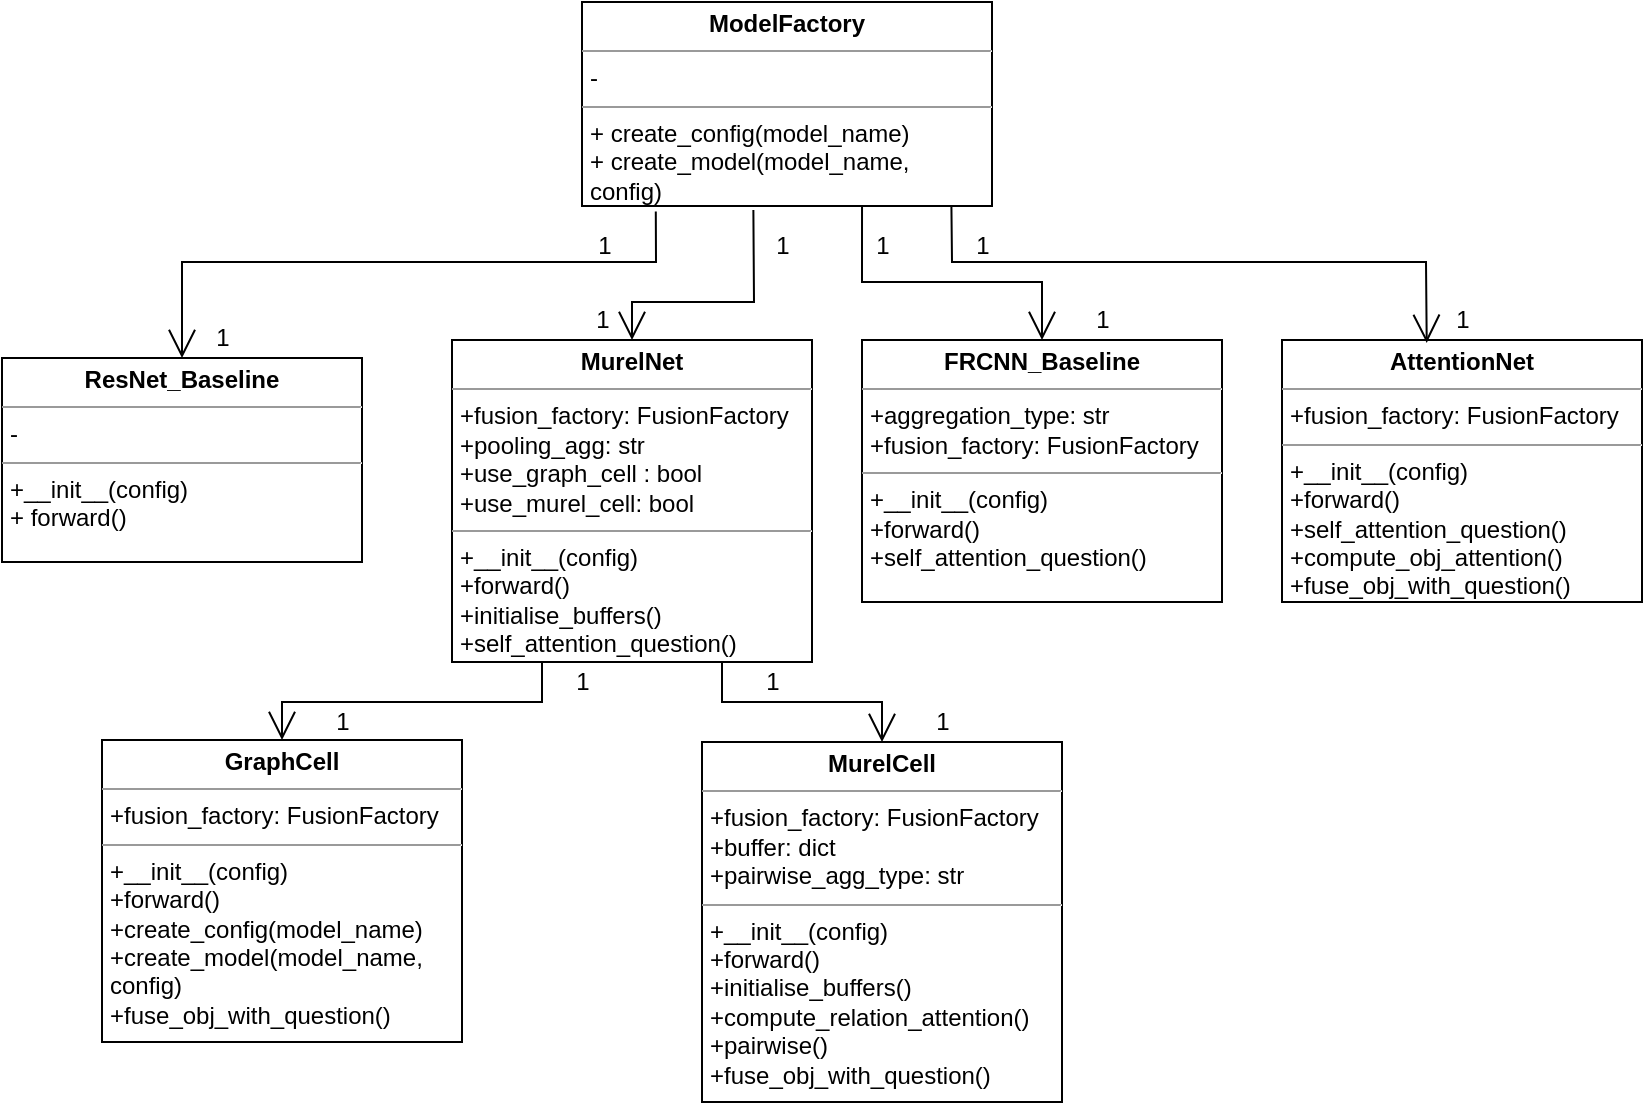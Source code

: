 <mxfile version="12.9.6" type="device"><diagram id="v1ObTeHaayjhfbyVSz2P" name="Page-1"><mxGraphModel dx="1038" dy="595" grid="1" gridSize="10" guides="1" tooltips="1" connect="1" arrows="1" fold="1" page="1" pageScale="1" pageWidth="850" pageHeight="1100" math="0" shadow="0"><root><mxCell id="0"/><mxCell id="1" parent="0"/><mxCell id="gy2Ife_cR4ZQ15RlMTbD-2" value="&lt;p style=&quot;margin: 0px ; margin-top: 4px ; text-align: center&quot;&gt;&lt;b&gt;ModelFactory&lt;/b&gt;&lt;/p&gt;&lt;hr size=&quot;1&quot;&gt;&lt;p style=&quot;margin: 0px ; margin-left: 4px&quot;&gt;&lt;span&gt;-&lt;/span&gt;&lt;/p&gt;&lt;hr size=&quot;1&quot;&gt;&lt;p style=&quot;margin: 0px ; margin-left: 4px&quot;&gt;+ create_config(model_name)&lt;br&gt;&lt;/p&gt;&lt;p style=&quot;margin: 0px ; margin-left: 4px&quot;&gt;+ create_model(model_name,&amp;nbsp;&lt;/p&gt;&lt;p style=&quot;margin: 0px ; margin-left: 4px&quot;&gt;config)&lt;/p&gt;" style="verticalAlign=top;align=left;overflow=fill;fontSize=12;fontFamily=Helvetica;html=1;rounded=0;shadow=0;comic=0;labelBackgroundColor=none;strokeWidth=1" vertex="1" parent="1"><mxGeometry x="310" y="10" width="205" height="102" as="geometry"/></mxCell><mxCell id="gy2Ife_cR4ZQ15RlMTbD-3" value="&lt;p style=&quot;margin: 0px ; margin-top: 4px ; text-align: center&quot;&gt;&lt;b&gt;MurelNet&lt;/b&gt;&lt;/p&gt;&lt;hr size=&quot;1&quot;&gt;&lt;p style=&quot;margin: 0px ; margin-left: 4px&quot;&gt;+fusion_factory: FusionFactory&lt;/p&gt;&lt;p style=&quot;margin: 0px ; margin-left: 4px&quot;&gt;+pooling_agg: str&lt;/p&gt;&lt;p style=&quot;margin: 0px ; margin-left: 4px&quot;&gt;+use_graph_cell : bool&lt;/p&gt;&lt;p style=&quot;margin: 0px ; margin-left: 4px&quot;&gt;+use_murel_cell: bool&lt;/p&gt;&lt;hr size=&quot;1&quot;&gt;&lt;p style=&quot;margin: 0px ; margin-left: 4px&quot;&gt;+__init__(config)&lt;/p&gt;&lt;p style=&quot;margin: 0px ; margin-left: 4px&quot;&gt;+forward()&lt;/p&gt;&lt;p style=&quot;margin: 0px ; margin-left: 4px&quot;&gt;+initialise_buffers()&lt;/p&gt;&lt;p style=&quot;margin: 0px ; margin-left: 4px&quot;&gt;+self_attention_question()&lt;/p&gt;" style="verticalAlign=top;align=left;overflow=fill;fontSize=12;fontFamily=Helvetica;html=1;rounded=0;shadow=0;comic=0;labelBackgroundColor=none;strokeWidth=1" vertex="1" parent="1"><mxGeometry x="245" y="179" width="180" height="161" as="geometry"/></mxCell><mxCell id="gy2Ife_cR4ZQ15RlMTbD-4" value="&lt;p style=&quot;margin: 0px ; margin-top: 4px ; text-align: center&quot;&gt;&lt;b&gt;MurelCell&lt;/b&gt;&lt;/p&gt;&lt;hr size=&quot;1&quot;&gt;&lt;p style=&quot;margin: 0px ; margin-left: 4px&quot;&gt;+fusion_factory: FusionFactory&lt;/p&gt;&lt;p style=&quot;margin: 0px ; margin-left: 4px&quot;&gt;+buffer: dict&lt;/p&gt;&lt;p style=&quot;margin: 0px ; margin-left: 4px&quot;&gt;+pairwise_agg_type: str&lt;/p&gt;&lt;hr size=&quot;1&quot;&gt;&lt;p style=&quot;margin: 0px ; margin-left: 4px&quot;&gt;+__init__(config)&lt;/p&gt;&lt;p style=&quot;margin: 0px ; margin-left: 4px&quot;&gt;+forward()&lt;/p&gt;&lt;p style=&quot;margin: 0px ; margin-left: 4px&quot;&gt;+initialise_buffers()&lt;/p&gt;&lt;p style=&quot;margin: 0px ; margin-left: 4px&quot;&gt;&lt;span&gt;+compute_relation_attention()&lt;/span&gt;&lt;/p&gt;&lt;p style=&quot;margin: 0px ; margin-left: 4px&quot;&gt;&lt;span&gt;+pairwise()&lt;/span&gt;&lt;/p&gt;&lt;p style=&quot;margin: 0px ; margin-left: 4px&quot;&gt;&lt;span&gt;+fuse_obj_with_question()&lt;/span&gt;&lt;/p&gt;" style="verticalAlign=top;align=left;overflow=fill;fontSize=12;fontFamily=Helvetica;html=1;rounded=0;shadow=0;comic=0;labelBackgroundColor=none;strokeWidth=1" vertex="1" parent="1"><mxGeometry x="370" y="380" width="180" height="180" as="geometry"/></mxCell><mxCell id="gy2Ife_cR4ZQ15RlMTbD-5" value="&lt;p style=&quot;margin: 0px ; margin-top: 4px ; text-align: center&quot;&gt;&lt;b&gt;AttentionNet&lt;/b&gt;&lt;/p&gt;&lt;hr size=&quot;1&quot;&gt;&lt;p style=&quot;margin: 0px ; margin-left: 4px&quot;&gt;+fusion_factory: FusionFactory&lt;/p&gt;&lt;hr size=&quot;1&quot;&gt;&lt;p style=&quot;margin: 0px ; margin-left: 4px&quot;&gt;+__init__(config)&lt;/p&gt;&lt;p style=&quot;margin: 0px ; margin-left: 4px&quot;&gt;+forward()&lt;/p&gt;&lt;p style=&quot;margin: 0px ; margin-left: 4px&quot;&gt;+self_attention_question()&lt;/p&gt;&lt;p style=&quot;margin: 0px ; margin-left: 4px&quot;&gt;+compute_obj_attention()&lt;/p&gt;&lt;p style=&quot;margin: 0px ; margin-left: 4px&quot;&gt;+fuse_obj_with_question()&lt;/p&gt;" style="verticalAlign=top;align=left;overflow=fill;fontSize=12;fontFamily=Helvetica;html=1;rounded=0;shadow=0;comic=0;labelBackgroundColor=none;strokeWidth=1" vertex="1" parent="1"><mxGeometry x="660" y="179" width="180" height="131" as="geometry"/></mxCell><mxCell id="gy2Ife_cR4ZQ15RlMTbD-6" value="&lt;p style=&quot;margin: 0px ; margin-top: 4px ; text-align: center&quot;&gt;&lt;b&gt;FRCNN_Baseline&lt;/b&gt;&lt;/p&gt;&lt;hr size=&quot;1&quot;&gt;&lt;p style=&quot;margin: 0px ; margin-left: 4px&quot;&gt;+aggregation_type: str&lt;/p&gt;&lt;p style=&quot;margin: 0px ; margin-left: 4px&quot;&gt;+fusion_factory: FusionFactory&lt;/p&gt;&lt;hr size=&quot;1&quot;&gt;&lt;p style=&quot;margin: 0px ; margin-left: 4px&quot;&gt;+__init__(config)&lt;/p&gt;&lt;p style=&quot;margin: 0px ; margin-left: 4px&quot;&gt;+forward()&lt;/p&gt;&lt;p style=&quot;margin: 0px ; margin-left: 4px&quot;&gt;+self_attention_question()&lt;/p&gt;&lt;p style=&quot;margin: 0px ; margin-left: 4px&quot;&gt;&lt;br&gt;&lt;/p&gt;" style="verticalAlign=top;align=left;overflow=fill;fontSize=12;fontFamily=Helvetica;html=1;rounded=0;shadow=0;comic=0;labelBackgroundColor=none;strokeWidth=1" vertex="1" parent="1"><mxGeometry x="450" y="179" width="180" height="131" as="geometry"/></mxCell><mxCell id="gy2Ife_cR4ZQ15RlMTbD-7" value="&lt;p style=&quot;margin: 0px ; margin-top: 4px ; text-align: center&quot;&gt;&lt;b&gt;GraphCell&lt;/b&gt;&lt;/p&gt;&lt;hr size=&quot;1&quot;&gt;&lt;p style=&quot;margin: 0px ; margin-left: 4px&quot;&gt;+fusion_factory: FusionFactory&lt;br&gt;&lt;/p&gt;&lt;hr size=&quot;1&quot;&gt;&lt;p style=&quot;margin: 0px ; margin-left: 4px&quot;&gt;+__init__(config)&lt;/p&gt;&lt;p style=&quot;margin: 0px ; margin-left: 4px&quot;&gt;+forward()&lt;/p&gt;&lt;p style=&quot;margin: 0px ; margin-left: 4px&quot;&gt;+create_config(model_name)&lt;br&gt;&lt;/p&gt;&lt;p style=&quot;margin: 0px ; margin-left: 4px&quot;&gt;+create_model(model_name,&amp;nbsp;&lt;/p&gt;&lt;p style=&quot;margin: 0px ; margin-left: 4px&quot;&gt;config)&lt;/p&gt;&lt;p style=&quot;margin: 0px ; margin-left: 4px&quot;&gt;+fuse_obj_with_question()&lt;/p&gt;" style="verticalAlign=top;align=left;overflow=fill;fontSize=12;fontFamily=Helvetica;html=1;rounded=0;shadow=0;comic=0;labelBackgroundColor=none;strokeWidth=1" vertex="1" parent="1"><mxGeometry x="70" y="379" width="180" height="151" as="geometry"/></mxCell><mxCell id="gy2Ife_cR4ZQ15RlMTbD-8" value="&lt;p style=&quot;margin: 0px ; margin-top: 4px ; text-align: center&quot;&gt;&lt;b&gt;ResNet_Baseline&lt;/b&gt;&lt;/p&gt;&lt;hr size=&quot;1&quot;&gt;&lt;p style=&quot;margin: 0px ; margin-left: 4px&quot;&gt;&lt;span&gt;-&lt;/span&gt;&lt;/p&gt;&lt;hr size=&quot;1&quot;&gt;&lt;p style=&quot;margin: 0px ; margin-left: 4px&quot;&gt;+__init__(config)&lt;/p&gt;&lt;p style=&quot;margin: 0px ; margin-left: 4px&quot;&gt;+ forward()&lt;/p&gt;" style="verticalAlign=top;align=left;overflow=fill;fontSize=12;fontFamily=Helvetica;html=1;rounded=0;shadow=0;comic=0;labelBackgroundColor=none;strokeWidth=1" vertex="1" parent="1"><mxGeometry x="20" y="188" width="180" height="102" as="geometry"/></mxCell><mxCell id="gy2Ife_cR4ZQ15RlMTbD-12" value="" style="endArrow=open;endFill=1;endSize=12;html=1;entryX=0.5;entryY=0;entryDx=0;entryDy=0;rounded=0;exitX=0.18;exitY=1.027;exitDx=0;exitDy=0;exitPerimeter=0;" edge="1" parent="1" source="gy2Ife_cR4ZQ15RlMTbD-2" target="gy2Ife_cR4ZQ15RlMTbD-8"><mxGeometry width="160" relative="1" as="geometry"><mxPoint x="417" y="112" as="sourcePoint"/><mxPoint x="500" y="130" as="targetPoint"/><Array as="points"><mxPoint x="347" y="140"/><mxPoint x="110" y="140"/></Array></mxGeometry></mxCell><mxCell id="gy2Ife_cR4ZQ15RlMTbD-13" value="" style="endArrow=open;endFill=1;endSize=12;html=1;rounded=0;entryX=0.5;entryY=0;entryDx=0;entryDy=0;exitX=0.418;exitY=1.02;exitDx=0;exitDy=0;exitPerimeter=0;" edge="1" parent="1" source="gy2Ife_cR4ZQ15RlMTbD-2" target="gy2Ife_cR4ZQ15RlMTbD-3"><mxGeometry width="160" relative="1" as="geometry"><mxPoint x="420" y="112" as="sourcePoint"/><mxPoint x="335" y="160" as="targetPoint"/><Array as="points"><mxPoint x="396" y="160"/><mxPoint x="335" y="160"/></Array></mxGeometry></mxCell><mxCell id="gy2Ife_cR4ZQ15RlMTbD-16" value="" style="endArrow=open;endFill=1;endSize=12;html=1;exitX=0.683;exitY=1.004;exitDx=0;exitDy=0;rounded=0;entryX=0.5;entryY=0;entryDx=0;entryDy=0;exitPerimeter=0;" edge="1" parent="1" source="gy2Ife_cR4ZQ15RlMTbD-2" target="gy2Ife_cR4ZQ15RlMTbD-6"><mxGeometry width="160" relative="1" as="geometry"><mxPoint x="480" y="150" as="sourcePoint"/><mxPoint x="640" y="150" as="targetPoint"/><Array as="points"><mxPoint x="450" y="150"/><mxPoint x="540" y="150"/></Array></mxGeometry></mxCell><mxCell id="gy2Ife_cR4ZQ15RlMTbD-17" value="" style="endArrow=open;endFill=1;endSize=12;html=1;exitX=0.901;exitY=0.996;exitDx=0;exitDy=0;exitPerimeter=0;rounded=0;entryX=0.402;entryY=0.011;entryDx=0;entryDy=0;entryPerimeter=0;" edge="1" parent="1" source="gy2Ife_cR4ZQ15RlMTbD-2" target="gy2Ife_cR4ZQ15RlMTbD-5"><mxGeometry width="160" relative="1" as="geometry"><mxPoint x="590" y="130" as="sourcePoint"/><mxPoint x="750" y="130" as="targetPoint"/><Array as="points"><mxPoint x="495" y="140"/><mxPoint x="732" y="140"/></Array></mxGeometry></mxCell><mxCell id="gy2Ife_cR4ZQ15RlMTbD-19" value="" style="endArrow=open;endFill=1;endSize=12;html=1;entryX=0.5;entryY=0;entryDx=0;entryDy=0;strokeColor=#000000;rounded=0;" edge="1" parent="1" target="gy2Ife_cR4ZQ15RlMTbD-7"><mxGeometry width="160" relative="1" as="geometry"><mxPoint x="290" y="340" as="sourcePoint"/><mxPoint x="420" y="360" as="targetPoint"/><Array as="points"><mxPoint x="290" y="360"/><mxPoint x="160" y="360"/></Array></mxGeometry></mxCell><mxCell id="gy2Ife_cR4ZQ15RlMTbD-20" value="" style="endArrow=open;endFill=1;endSize=12;html=1;strokeColor=#000000;exitX=0.75;exitY=1;exitDx=0;exitDy=0;entryX=0.5;entryY=0;entryDx=0;entryDy=0;rounded=0;" edge="1" parent="1" source="gy2Ife_cR4ZQ15RlMTbD-3" target="gy2Ife_cR4ZQ15RlMTbD-4"><mxGeometry width="160" relative="1" as="geometry"><mxPoint x="320" y="360" as="sourcePoint"/><mxPoint x="480" y="360" as="targetPoint"/><Array as="points"><mxPoint x="380" y="360"/><mxPoint x="460" y="360"/></Array></mxGeometry></mxCell><mxCell id="gy2Ife_cR4ZQ15RlMTbD-21" value="1" style="text;html=1;align=center;verticalAlign=middle;resizable=0;points=[];autosize=1;" vertex="1" parent="1"><mxGeometry x="311" y="122" width="20" height="20" as="geometry"/></mxCell><mxCell id="gy2Ife_cR4ZQ15RlMTbD-22" value="1" style="text;html=1;align=center;verticalAlign=middle;resizable=0;points=[];autosize=1;" vertex="1" parent="1"><mxGeometry x="120" y="168" width="20" height="20" as="geometry"/></mxCell><mxCell id="gy2Ife_cR4ZQ15RlMTbD-23" value="1" style="text;html=1;align=center;verticalAlign=middle;resizable=0;points=[];autosize=1;" vertex="1" parent="1"><mxGeometry x="400" y="122" width="20" height="20" as="geometry"/></mxCell><mxCell id="gy2Ife_cR4ZQ15RlMTbD-25" value="1" style="text;html=1;align=center;verticalAlign=middle;resizable=0;points=[];autosize=1;" vertex="1" parent="1"><mxGeometry x="310" y="159" width="20" height="20" as="geometry"/></mxCell><mxCell id="gy2Ife_cR4ZQ15RlMTbD-27" value="1" style="text;html=1;align=center;verticalAlign=middle;resizable=0;points=[];autosize=1;" vertex="1" parent="1"><mxGeometry x="450" y="122" width="20" height="20" as="geometry"/></mxCell><mxCell id="gy2Ife_cR4ZQ15RlMTbD-28" value="1" style="text;html=1;align=center;verticalAlign=middle;resizable=0;points=[];autosize=1;" vertex="1" parent="1"><mxGeometry x="500" y="122" width="20" height="20" as="geometry"/></mxCell><mxCell id="gy2Ife_cR4ZQ15RlMTbD-29" value="1" style="text;html=1;align=center;verticalAlign=middle;resizable=0;points=[];autosize=1;" vertex="1" parent="1"><mxGeometry x="740" y="159" width="20" height="20" as="geometry"/></mxCell><mxCell id="gy2Ife_cR4ZQ15RlMTbD-32" value="1" style="text;html=1;align=center;verticalAlign=middle;resizable=0;points=[];autosize=1;" vertex="1" parent="1"><mxGeometry x="560" y="159" width="20" height="20" as="geometry"/></mxCell><mxCell id="gy2Ife_cR4ZQ15RlMTbD-33" value="1" style="text;html=1;align=center;verticalAlign=middle;resizable=0;points=[];autosize=1;" vertex="1" parent="1"><mxGeometry x="300" y="340" width="20" height="20" as="geometry"/></mxCell><mxCell id="gy2Ife_cR4ZQ15RlMTbD-34" value="1" style="text;html=1;align=center;verticalAlign=middle;resizable=0;points=[];autosize=1;" vertex="1" parent="1"><mxGeometry x="395" y="340" width="20" height="20" as="geometry"/></mxCell><mxCell id="gy2Ife_cR4ZQ15RlMTbD-35" value="1" style="text;html=1;align=center;verticalAlign=middle;resizable=0;points=[];autosize=1;" vertex="1" parent="1"><mxGeometry x="480" y="360" width="20" height="20" as="geometry"/></mxCell><mxCell id="gy2Ife_cR4ZQ15RlMTbD-36" value="1" style="text;html=1;align=center;verticalAlign=middle;resizable=0;points=[];autosize=1;" vertex="1" parent="1"><mxGeometry x="180" y="360" width="20" height="20" as="geometry"/></mxCell></root></mxGraphModel></diagram></mxfile>